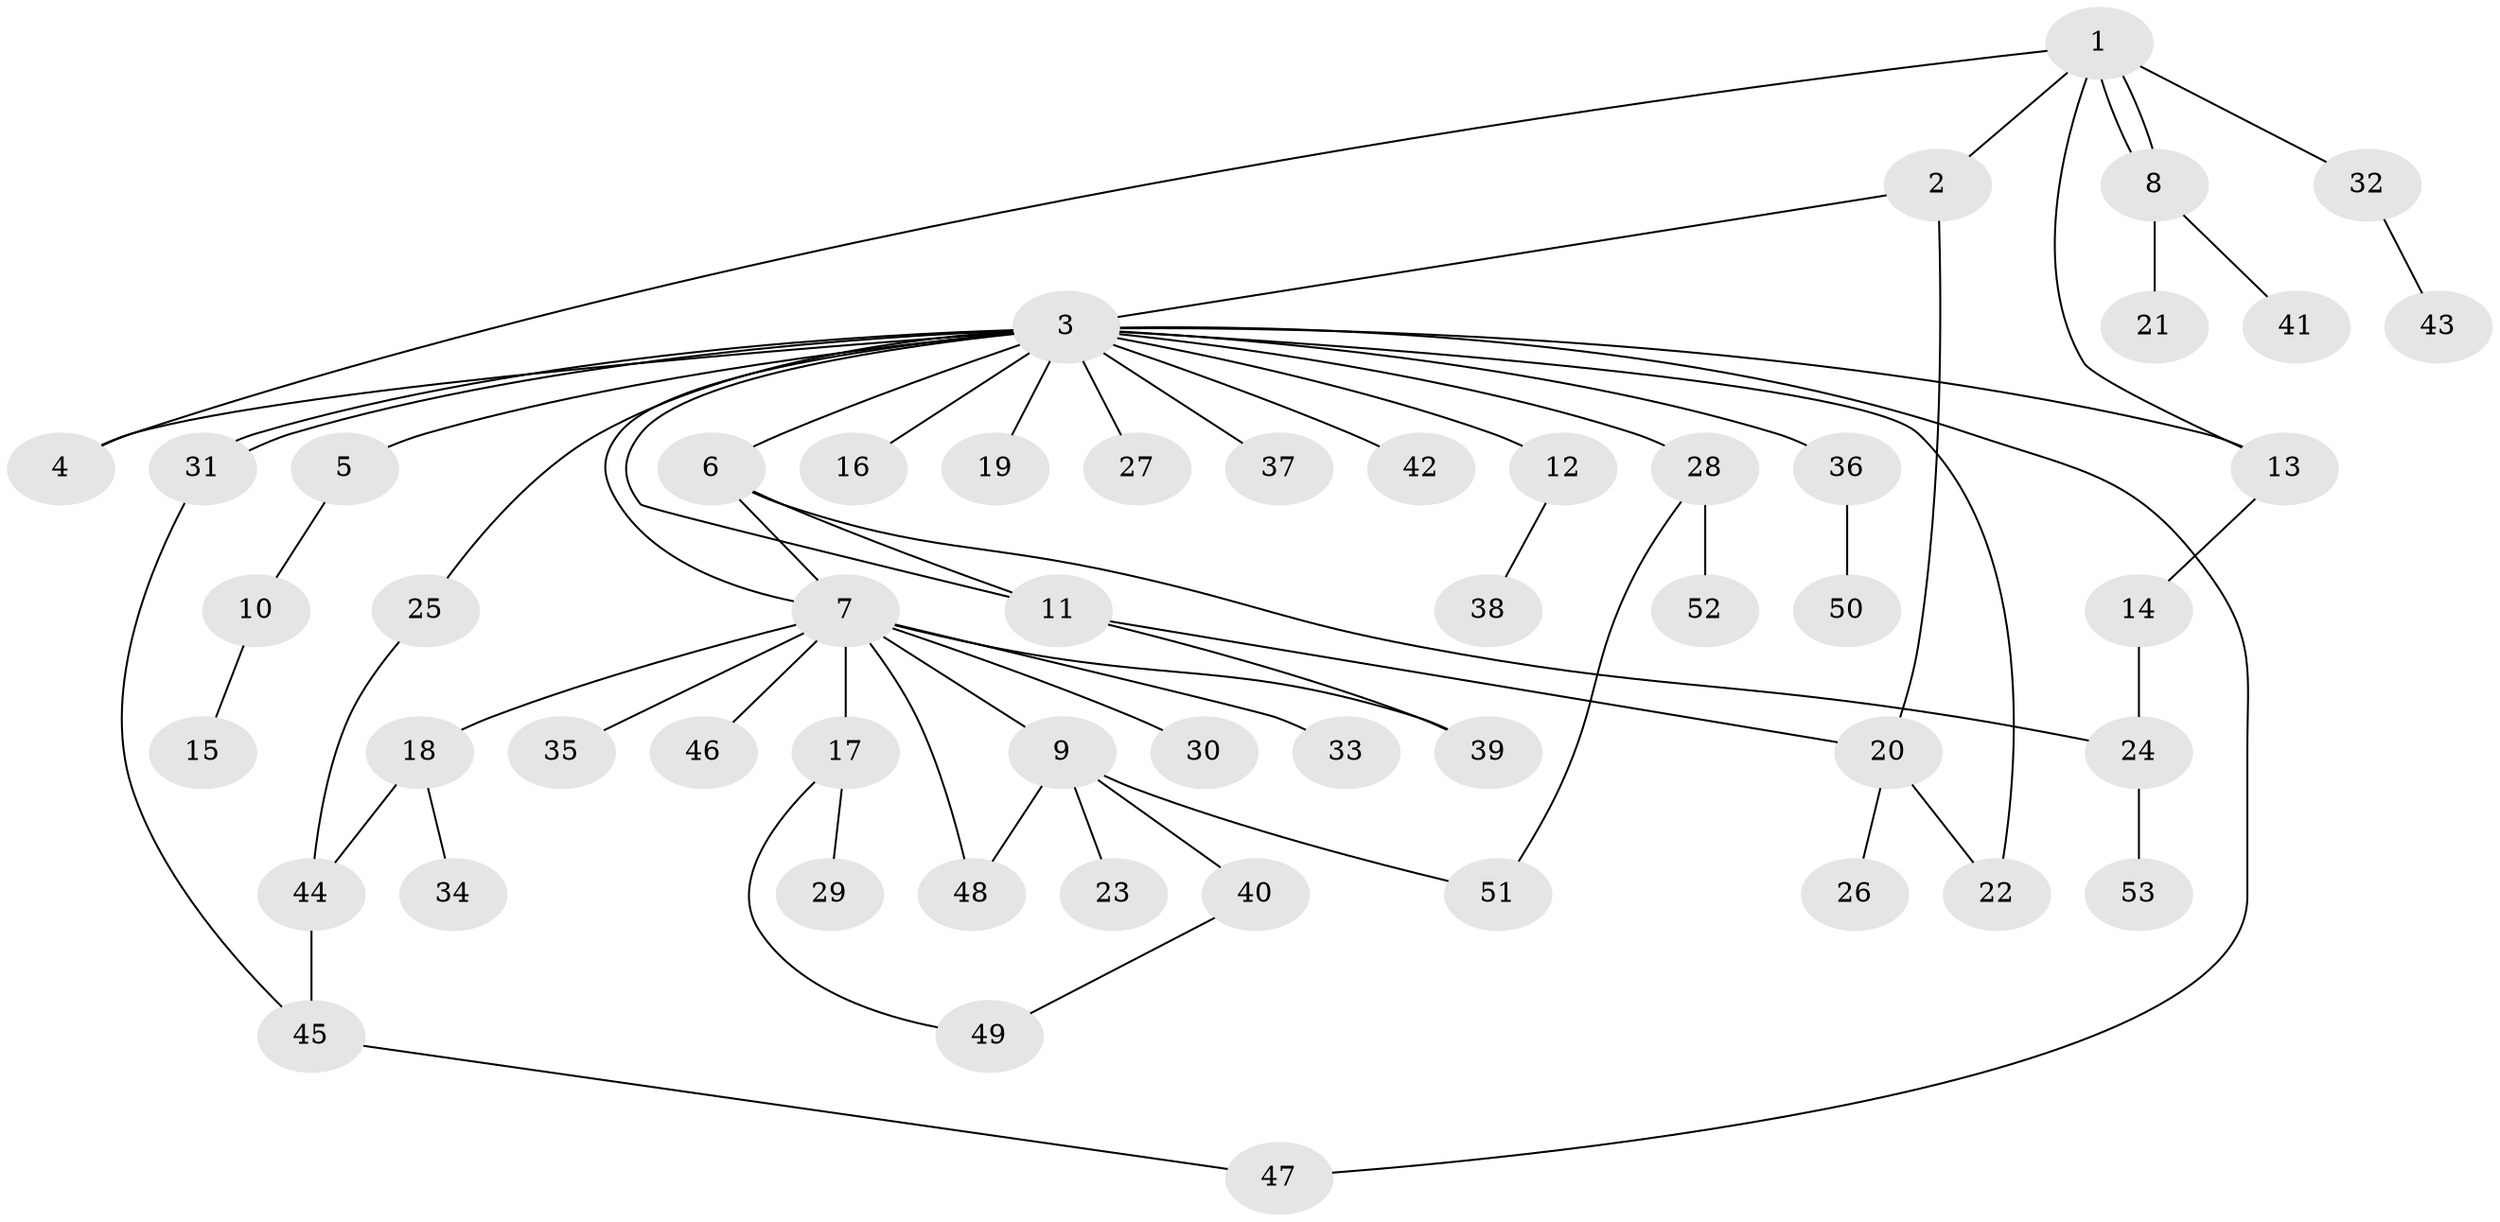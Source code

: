 // coarse degree distribution, {1: 0.7333333333333333, 11: 0.06666666666666667, 2: 0.2}
// Generated by graph-tools (version 1.1) at 2025/51/03/04/25 21:51:39]
// undirected, 53 vertices, 68 edges
graph export_dot {
graph [start="1"]
  node [color=gray90,style=filled];
  1;
  2;
  3;
  4;
  5;
  6;
  7;
  8;
  9;
  10;
  11;
  12;
  13;
  14;
  15;
  16;
  17;
  18;
  19;
  20;
  21;
  22;
  23;
  24;
  25;
  26;
  27;
  28;
  29;
  30;
  31;
  32;
  33;
  34;
  35;
  36;
  37;
  38;
  39;
  40;
  41;
  42;
  43;
  44;
  45;
  46;
  47;
  48;
  49;
  50;
  51;
  52;
  53;
  1 -- 2;
  1 -- 4;
  1 -- 8;
  1 -- 8;
  1 -- 13;
  1 -- 32;
  2 -- 3;
  2 -- 20;
  3 -- 4;
  3 -- 5;
  3 -- 6;
  3 -- 7;
  3 -- 11;
  3 -- 12;
  3 -- 13;
  3 -- 16;
  3 -- 19;
  3 -- 22;
  3 -- 25;
  3 -- 27;
  3 -- 28;
  3 -- 31;
  3 -- 31;
  3 -- 36;
  3 -- 37;
  3 -- 42;
  3 -- 47;
  5 -- 10;
  6 -- 7;
  6 -- 11;
  6 -- 24;
  7 -- 9;
  7 -- 17;
  7 -- 18;
  7 -- 30;
  7 -- 33;
  7 -- 35;
  7 -- 39;
  7 -- 46;
  7 -- 48;
  8 -- 21;
  8 -- 41;
  9 -- 23;
  9 -- 40;
  9 -- 48;
  9 -- 51;
  10 -- 15;
  11 -- 20;
  11 -- 39;
  12 -- 38;
  13 -- 14;
  14 -- 24;
  17 -- 29;
  17 -- 49;
  18 -- 34;
  18 -- 44;
  20 -- 22;
  20 -- 26;
  24 -- 53;
  25 -- 44;
  28 -- 51;
  28 -- 52;
  31 -- 45;
  32 -- 43;
  36 -- 50;
  40 -- 49;
  44 -- 45;
  45 -- 47;
}
